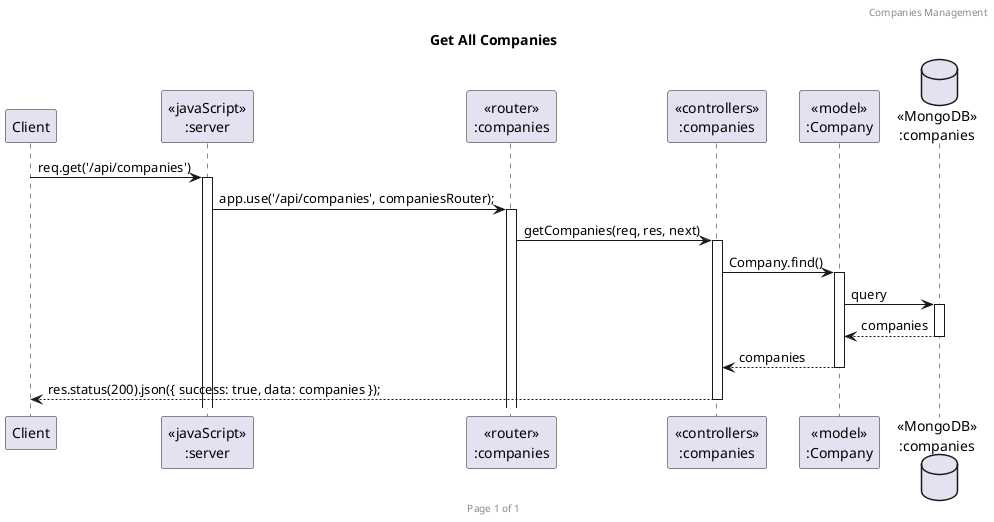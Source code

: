 @startuml Get All Companies

header Companies Management
footer Page %page% of %lastpage%
title "Get All Companies"

participant "Client" as client
participant "<<javaScript>>\n:server" as server
participant "<<router>>\n:companies" as routerCompanies
participant "<<controllers>>\n:companies" as controllersCompanies
participant "<<model>>\n:Company" as modelCompany
database "<<MongoDB>>\n:companies" as CompanyDatabase

client->server ++: req.get('/api/companies')
server->routerCompanies ++: app.use('/api/companies', companiesRouter);
routerCompanies -> controllersCompanies ++: getCompanies(req, res, next)
controllersCompanies->modelCompany ++: Company.find()
modelCompany->CompanyDatabase ++: query
CompanyDatabase-->modelCompany --: companies
modelCompany-->controllersCompanies --: companies
controllersCompanies-->client --: res.status(200).json({ success: true, data: companies });

@enduml

